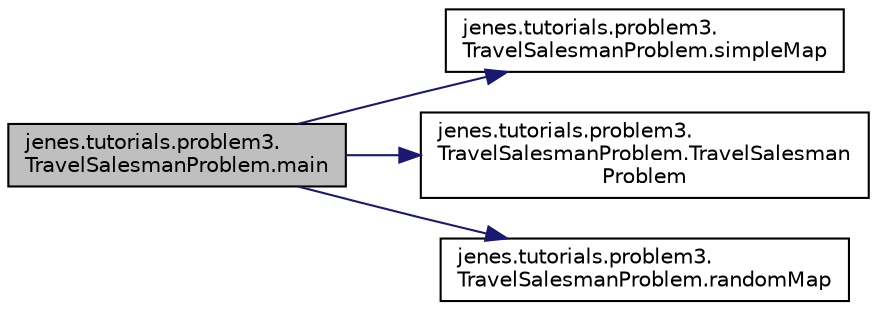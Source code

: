 digraph "jenes.tutorials.problem3.TravelSalesmanProblem.main"
{
  edge [fontname="Helvetica",fontsize="10",labelfontname="Helvetica",labelfontsize="10"];
  node [fontname="Helvetica",fontsize="10",shape=record];
  rankdir="LR";
  Node1 [label="jenes.tutorials.problem3.\lTravelSalesmanProblem.main",height=0.2,width=0.4,color="black", fillcolor="grey75", style="filled" fontcolor="black"];
  Node1 -> Node2 [color="midnightblue",fontsize="10",style="solid",fontname="Helvetica"];
  Node2 [label="jenes.tutorials.problem3.\lTravelSalesmanProblem.simpleMap",height=0.2,width=0.4,color="black", fillcolor="white", style="filled",URL="$classjenes_1_1tutorials_1_1problem3_1_1_travel_salesman_problem.html#a5101bfe709c445cb0dacc93024979082"];
  Node1 -> Node3 [color="midnightblue",fontsize="10",style="solid",fontname="Helvetica"];
  Node3 [label="jenes.tutorials.problem3.\lTravelSalesmanProblem.TravelSalesman\lProblem",height=0.2,width=0.4,color="black", fillcolor="white", style="filled",URL="$classjenes_1_1tutorials_1_1problem3_1_1_travel_salesman_problem.html#a6a5b57b4c96b1cd6367be99ff5542b0d"];
  Node1 -> Node4 [color="midnightblue",fontsize="10",style="solid",fontname="Helvetica"];
  Node4 [label="jenes.tutorials.problem3.\lTravelSalesmanProblem.randomMap",height=0.2,width=0.4,color="black", fillcolor="white", style="filled",URL="$classjenes_1_1tutorials_1_1problem3_1_1_travel_salesman_problem.html#aaac8cbd0414b02891c9572b3e07c2637"];
}
